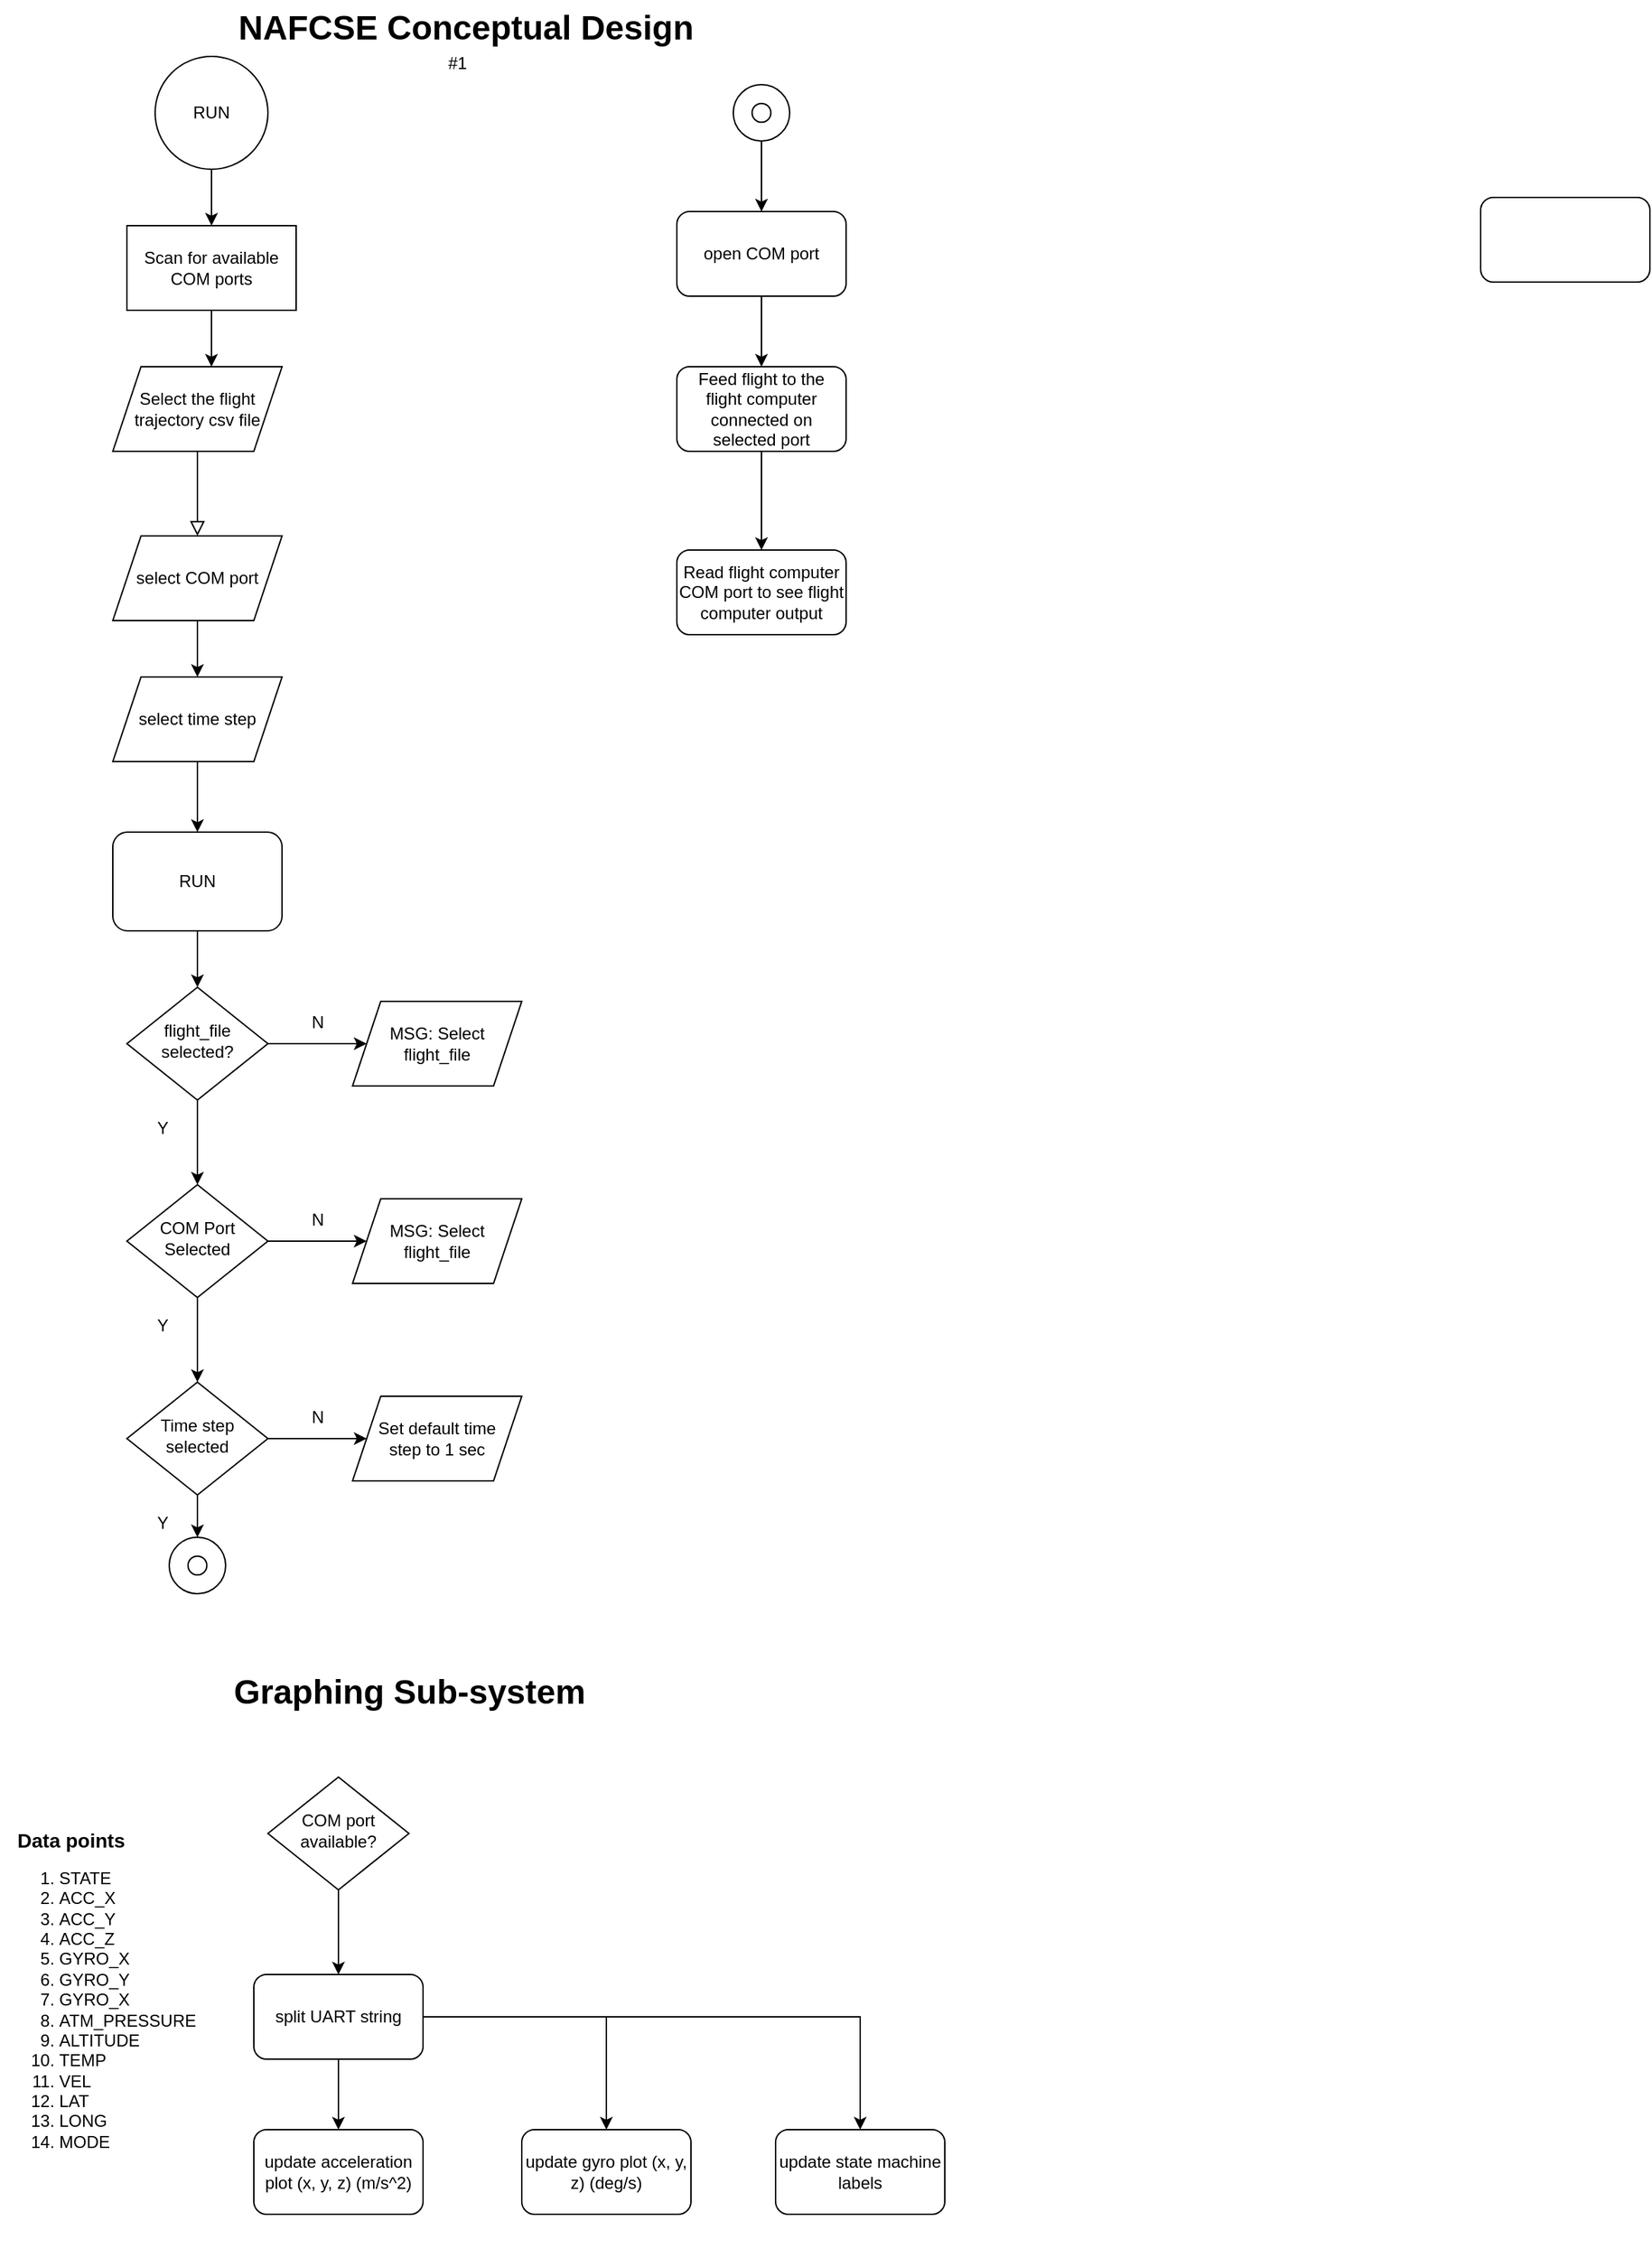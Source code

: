 <mxfile version="23.1.5" type="device">
  <diagram id="C5RBs43oDa-KdzZeNtuy" name="Page-1">
    <mxGraphModel dx="1098" dy="658" grid="1" gridSize="10" guides="1" tooltips="1" connect="1" arrows="1" fold="1" page="1" pageScale="1" pageWidth="827" pageHeight="1169" math="0" shadow="0">
      <root>
        <mxCell id="WIyWlLk6GJQsqaUBKTNV-0" />
        <mxCell id="WIyWlLk6GJQsqaUBKTNV-1" parent="WIyWlLk6GJQsqaUBKTNV-0" />
        <mxCell id="WIyWlLk6GJQsqaUBKTNV-2" value="" style="rounded=0;html=1;jettySize=auto;orthogonalLoop=1;fontSize=11;endArrow=block;endFill=0;endSize=8;strokeWidth=1;shadow=0;labelBackgroundColor=none;edgeStyle=orthogonalEdgeStyle;" parent="WIyWlLk6GJQsqaUBKTNV-1" edge="1">
          <mxGeometry relative="1" as="geometry">
            <mxPoint x="250" y="310" as="sourcePoint" />
            <mxPoint x="250" y="390" as="targetPoint" />
          </mxGeometry>
        </mxCell>
        <mxCell id="ZCOnZHZR5LrN24FwnGlQ-35" style="edgeStyle=orthogonalEdgeStyle;rounded=0;orthogonalLoop=1;jettySize=auto;html=1;" parent="WIyWlLk6GJQsqaUBKTNV-1" source="ZCOnZHZR5LrN24FwnGlQ-0" target="ZCOnZHZR5LrN24FwnGlQ-34" edge="1">
          <mxGeometry relative="1" as="geometry" />
        </mxCell>
        <mxCell id="ZCOnZHZR5LrN24FwnGlQ-0" value="RUN" style="ellipse;whiteSpace=wrap;html=1;aspect=fixed;" parent="WIyWlLk6GJQsqaUBKTNV-1" vertex="1">
          <mxGeometry x="220" y="50" width="80" height="80" as="geometry" />
        </mxCell>
        <mxCell id="ZCOnZHZR5LrN24FwnGlQ-3" style="edgeStyle=orthogonalEdgeStyle;rounded=0;orthogonalLoop=1;jettySize=auto;html=1;entryX=0.5;entryY=0;entryDx=0;entryDy=0;" parent="WIyWlLk6GJQsqaUBKTNV-1" edge="1">
          <mxGeometry relative="1" as="geometry">
            <mxPoint x="250" y="430" as="sourcePoint" />
            <mxPoint x="250" y="490" as="targetPoint" />
          </mxGeometry>
        </mxCell>
        <mxCell id="ZCOnZHZR5LrN24FwnGlQ-10" style="edgeStyle=orthogonalEdgeStyle;rounded=0;orthogonalLoop=1;jettySize=auto;html=1;entryX=0.5;entryY=0;entryDx=0;entryDy=0;" parent="WIyWlLk6GJQsqaUBKTNV-1" source="ZCOnZHZR5LrN24FwnGlQ-4" target="ZCOnZHZR5LrN24FwnGlQ-9" edge="1">
          <mxGeometry relative="1" as="geometry" />
        </mxCell>
        <mxCell id="ZCOnZHZR5LrN24FwnGlQ-4" value="RUN" style="rounded=1;whiteSpace=wrap;html=1;fontSize=12;glass=0;strokeWidth=1;shadow=0;" parent="WIyWlLk6GJQsqaUBKTNV-1" vertex="1">
          <mxGeometry x="190" y="600" width="120" height="70" as="geometry" />
        </mxCell>
        <mxCell id="ZCOnZHZR5LrN24FwnGlQ-5" value="Select the flight trajectory csv file" style="shape=parallelogram;perimeter=parallelogramPerimeter;whiteSpace=wrap;html=1;fixedSize=1;" parent="WIyWlLk6GJQsqaUBKTNV-1" vertex="1">
          <mxGeometry x="190" y="270" width="120" height="60" as="geometry" />
        </mxCell>
        <mxCell id="ZCOnZHZR5LrN24FwnGlQ-6" value="select COM port" style="shape=parallelogram;perimeter=parallelogramPerimeter;whiteSpace=wrap;html=1;fixedSize=1;" parent="WIyWlLk6GJQsqaUBKTNV-1" vertex="1">
          <mxGeometry x="190" y="390" width="120" height="60" as="geometry" />
        </mxCell>
        <mxCell id="ZCOnZHZR5LrN24FwnGlQ-8" style="edgeStyle=orthogonalEdgeStyle;rounded=0;orthogonalLoop=1;jettySize=auto;html=1;entryX=0.5;entryY=0;entryDx=0;entryDy=0;" parent="WIyWlLk6GJQsqaUBKTNV-1" source="ZCOnZHZR5LrN24FwnGlQ-7" target="ZCOnZHZR5LrN24FwnGlQ-4" edge="1">
          <mxGeometry relative="1" as="geometry" />
        </mxCell>
        <mxCell id="ZCOnZHZR5LrN24FwnGlQ-7" value="select time step" style="shape=parallelogram;perimeter=parallelogramPerimeter;whiteSpace=wrap;html=1;fixedSize=1;" parent="WIyWlLk6GJQsqaUBKTNV-1" vertex="1">
          <mxGeometry x="190" y="490" width="120" height="60" as="geometry" />
        </mxCell>
        <mxCell id="ZCOnZHZR5LrN24FwnGlQ-12" style="edgeStyle=orthogonalEdgeStyle;rounded=0;orthogonalLoop=1;jettySize=auto;html=1;" parent="WIyWlLk6GJQsqaUBKTNV-1" source="ZCOnZHZR5LrN24FwnGlQ-9" target="ZCOnZHZR5LrN24FwnGlQ-11" edge="1">
          <mxGeometry relative="1" as="geometry" />
        </mxCell>
        <mxCell id="ZCOnZHZR5LrN24FwnGlQ-14" style="edgeStyle=orthogonalEdgeStyle;rounded=0;orthogonalLoop=1;jettySize=auto;html=1;" parent="WIyWlLk6GJQsqaUBKTNV-1" source="ZCOnZHZR5LrN24FwnGlQ-9" edge="1">
          <mxGeometry relative="1" as="geometry">
            <mxPoint x="250" y="850" as="targetPoint" />
          </mxGeometry>
        </mxCell>
        <mxCell id="ZCOnZHZR5LrN24FwnGlQ-9" value="flight_file selected?" style="rhombus;whiteSpace=wrap;html=1;shadow=0;fontFamily=Helvetica;fontSize=12;align=center;strokeWidth=1;spacing=6;spacingTop=-4;" parent="WIyWlLk6GJQsqaUBKTNV-1" vertex="1">
          <mxGeometry x="200" y="710" width="100" height="80" as="geometry" />
        </mxCell>
        <mxCell id="ZCOnZHZR5LrN24FwnGlQ-11" value="MSG: Select flight_file" style="shape=parallelogram;perimeter=parallelogramPerimeter;whiteSpace=wrap;html=1;fixedSize=1;" parent="WIyWlLk6GJQsqaUBKTNV-1" vertex="1">
          <mxGeometry x="360" y="720" width="120" height="60" as="geometry" />
        </mxCell>
        <mxCell id="ZCOnZHZR5LrN24FwnGlQ-13" value="N" style="text;html=1;align=center;verticalAlign=middle;resizable=0;points=[];autosize=1;strokeColor=none;fillColor=none;" parent="WIyWlLk6GJQsqaUBKTNV-1" vertex="1">
          <mxGeometry x="320" y="720" width="30" height="30" as="geometry" />
        </mxCell>
        <mxCell id="ZCOnZHZR5LrN24FwnGlQ-15" value="Y" style="text;html=1;align=center;verticalAlign=middle;resizable=0;points=[];autosize=1;strokeColor=none;fillColor=none;" parent="WIyWlLk6GJQsqaUBKTNV-1" vertex="1">
          <mxGeometry x="210" y="795" width="30" height="30" as="geometry" />
        </mxCell>
        <mxCell id="ZCOnZHZR5LrN24FwnGlQ-22" style="edgeStyle=orthogonalEdgeStyle;rounded=0;orthogonalLoop=1;jettySize=auto;html=1;" parent="WIyWlLk6GJQsqaUBKTNV-1" source="ZCOnZHZR5LrN24FwnGlQ-24" target="ZCOnZHZR5LrN24FwnGlQ-25" edge="1">
          <mxGeometry relative="1" as="geometry" />
        </mxCell>
        <mxCell id="ZCOnZHZR5LrN24FwnGlQ-23" style="edgeStyle=orthogonalEdgeStyle;rounded=0;orthogonalLoop=1;jettySize=auto;html=1;" parent="WIyWlLk6GJQsqaUBKTNV-1" source="ZCOnZHZR5LrN24FwnGlQ-24" edge="1">
          <mxGeometry relative="1" as="geometry">
            <mxPoint x="250" y="990" as="targetPoint" />
          </mxGeometry>
        </mxCell>
        <mxCell id="ZCOnZHZR5LrN24FwnGlQ-24" value="COM Port Selected" style="rhombus;whiteSpace=wrap;html=1;shadow=0;fontFamily=Helvetica;fontSize=12;align=center;strokeWidth=1;spacing=6;spacingTop=-4;" parent="WIyWlLk6GJQsqaUBKTNV-1" vertex="1">
          <mxGeometry x="200" y="850" width="100" height="80" as="geometry" />
        </mxCell>
        <mxCell id="ZCOnZHZR5LrN24FwnGlQ-25" value="MSG: Select flight_file" style="shape=parallelogram;perimeter=parallelogramPerimeter;whiteSpace=wrap;html=1;fixedSize=1;" parent="WIyWlLk6GJQsqaUBKTNV-1" vertex="1">
          <mxGeometry x="360" y="860" width="120" height="60" as="geometry" />
        </mxCell>
        <mxCell id="ZCOnZHZR5LrN24FwnGlQ-26" value="N" style="text;html=1;align=center;verticalAlign=middle;resizable=0;points=[];autosize=1;strokeColor=none;fillColor=none;" parent="WIyWlLk6GJQsqaUBKTNV-1" vertex="1">
          <mxGeometry x="320" y="860" width="30" height="30" as="geometry" />
        </mxCell>
        <mxCell id="ZCOnZHZR5LrN24FwnGlQ-27" value="Y" style="text;html=1;align=center;verticalAlign=middle;resizable=0;points=[];autosize=1;strokeColor=none;fillColor=none;" parent="WIyWlLk6GJQsqaUBKTNV-1" vertex="1">
          <mxGeometry x="210" y="935" width="30" height="30" as="geometry" />
        </mxCell>
        <mxCell id="ZCOnZHZR5LrN24FwnGlQ-28" style="edgeStyle=orthogonalEdgeStyle;rounded=0;orthogonalLoop=1;jettySize=auto;html=1;" parent="WIyWlLk6GJQsqaUBKTNV-1" source="ZCOnZHZR5LrN24FwnGlQ-30" target="ZCOnZHZR5LrN24FwnGlQ-31" edge="1">
          <mxGeometry relative="1" as="geometry" />
        </mxCell>
        <mxCell id="ZCOnZHZR5LrN24FwnGlQ-29" style="edgeStyle=orthogonalEdgeStyle;rounded=0;orthogonalLoop=1;jettySize=auto;html=1;" parent="WIyWlLk6GJQsqaUBKTNV-1" source="ZCOnZHZR5LrN24FwnGlQ-30" edge="1">
          <mxGeometry relative="1" as="geometry">
            <mxPoint x="250" y="1100" as="targetPoint" />
          </mxGeometry>
        </mxCell>
        <mxCell id="ZCOnZHZR5LrN24FwnGlQ-30" value="Time step selected" style="rhombus;whiteSpace=wrap;html=1;shadow=0;fontFamily=Helvetica;fontSize=12;align=center;strokeWidth=1;spacing=6;spacingTop=-4;" parent="WIyWlLk6GJQsqaUBKTNV-1" vertex="1">
          <mxGeometry x="200" y="990" width="100" height="80" as="geometry" />
        </mxCell>
        <mxCell id="ZCOnZHZR5LrN24FwnGlQ-31" value="Set default time &lt;br&gt;step to 1 sec" style="shape=parallelogram;perimeter=parallelogramPerimeter;whiteSpace=wrap;html=1;fixedSize=1;" parent="WIyWlLk6GJQsqaUBKTNV-1" vertex="1">
          <mxGeometry x="360" y="1000" width="120" height="60" as="geometry" />
        </mxCell>
        <mxCell id="ZCOnZHZR5LrN24FwnGlQ-32" value="N" style="text;html=1;align=center;verticalAlign=middle;resizable=0;points=[];autosize=1;strokeColor=none;fillColor=none;" parent="WIyWlLk6GJQsqaUBKTNV-1" vertex="1">
          <mxGeometry x="320" y="1000" width="30" height="30" as="geometry" />
        </mxCell>
        <mxCell id="ZCOnZHZR5LrN24FwnGlQ-33" value="Y" style="text;html=1;align=center;verticalAlign=middle;resizable=0;points=[];autosize=1;strokeColor=none;fillColor=none;" parent="WIyWlLk6GJQsqaUBKTNV-1" vertex="1">
          <mxGeometry x="210" y="1075" width="30" height="30" as="geometry" />
        </mxCell>
        <mxCell id="ZCOnZHZR5LrN24FwnGlQ-34" value="Scan for available COM ports" style="rounded=0;whiteSpace=wrap;html=1;" parent="WIyWlLk6GJQsqaUBKTNV-1" vertex="1">
          <mxGeometry x="200" y="170" width="120" height="60" as="geometry" />
        </mxCell>
        <mxCell id="ZCOnZHZR5LrN24FwnGlQ-37" style="edgeStyle=orthogonalEdgeStyle;rounded=0;orthogonalLoop=1;jettySize=auto;html=1;entryX=0.583;entryY=0;entryDx=0;entryDy=0;entryPerimeter=0;" parent="WIyWlLk6GJQsqaUBKTNV-1" source="ZCOnZHZR5LrN24FwnGlQ-34" target="ZCOnZHZR5LrN24FwnGlQ-5" edge="1">
          <mxGeometry relative="1" as="geometry" />
        </mxCell>
        <mxCell id="ZCOnZHZR5LrN24FwnGlQ-40" value="" style="group" parent="WIyWlLk6GJQsqaUBKTNV-1" vertex="1" connectable="0">
          <mxGeometry x="230" y="1100" width="40" height="40" as="geometry" />
        </mxCell>
        <mxCell id="ZCOnZHZR5LrN24FwnGlQ-39" value="" style="ellipse;whiteSpace=wrap;html=1;aspect=fixed;" parent="ZCOnZHZR5LrN24FwnGlQ-40" vertex="1">
          <mxGeometry width="40" height="40" as="geometry" />
        </mxCell>
        <mxCell id="ZCOnZHZR5LrN24FwnGlQ-38" value="" style="ellipse;whiteSpace=wrap;html=1;aspect=fixed;" parent="ZCOnZHZR5LrN24FwnGlQ-40" vertex="1">
          <mxGeometry x="13.333" y="13.333" width="13.333" height="13.333" as="geometry" />
        </mxCell>
        <mxCell id="ZCOnZHZR5LrN24FwnGlQ-43" value="" style="group" parent="WIyWlLk6GJQsqaUBKTNV-1" vertex="1" connectable="0">
          <mxGeometry x="630" y="70" width="40" height="40" as="geometry" />
        </mxCell>
        <mxCell id="ZCOnZHZR5LrN24FwnGlQ-44" value="" style="ellipse;whiteSpace=wrap;html=1;aspect=fixed;" parent="ZCOnZHZR5LrN24FwnGlQ-43" vertex="1">
          <mxGeometry width="40" height="40" as="geometry" />
        </mxCell>
        <mxCell id="ZCOnZHZR5LrN24FwnGlQ-45" value="" style="ellipse;whiteSpace=wrap;html=1;aspect=fixed;" parent="ZCOnZHZR5LrN24FwnGlQ-43" vertex="1">
          <mxGeometry x="13.333" y="13.333" width="13.333" height="13.333" as="geometry" />
        </mxCell>
        <mxCell id="ZCOnZHZR5LrN24FwnGlQ-52" style="edgeStyle=orthogonalEdgeStyle;rounded=0;orthogonalLoop=1;jettySize=auto;html=1;entryX=0.5;entryY=0;entryDx=0;entryDy=0;" parent="WIyWlLk6GJQsqaUBKTNV-1" source="ZCOnZHZR5LrN24FwnGlQ-49" target="ZCOnZHZR5LrN24FwnGlQ-51" edge="1">
          <mxGeometry relative="1" as="geometry" />
        </mxCell>
        <mxCell id="ZCOnZHZR5LrN24FwnGlQ-49" value="open COM port" style="rounded=1;whiteSpace=wrap;html=1;" parent="WIyWlLk6GJQsqaUBKTNV-1" vertex="1">
          <mxGeometry x="590" y="160" width="120" height="60" as="geometry" />
        </mxCell>
        <mxCell id="ZCOnZHZR5LrN24FwnGlQ-50" style="edgeStyle=orthogonalEdgeStyle;rounded=0;orthogonalLoop=1;jettySize=auto;html=1;entryX=0.5;entryY=0;entryDx=0;entryDy=0;" parent="WIyWlLk6GJQsqaUBKTNV-1" source="ZCOnZHZR5LrN24FwnGlQ-44" target="ZCOnZHZR5LrN24FwnGlQ-49" edge="1">
          <mxGeometry relative="1" as="geometry" />
        </mxCell>
        <mxCell id="ZCOnZHZR5LrN24FwnGlQ-54" style="edgeStyle=orthogonalEdgeStyle;rounded=0;orthogonalLoop=1;jettySize=auto;html=1;" parent="WIyWlLk6GJQsqaUBKTNV-1" source="ZCOnZHZR5LrN24FwnGlQ-51" target="ZCOnZHZR5LrN24FwnGlQ-53" edge="1">
          <mxGeometry relative="1" as="geometry" />
        </mxCell>
        <mxCell id="ZCOnZHZR5LrN24FwnGlQ-51" value="Feed flight to the flight computer connected on selected port" style="rounded=1;whiteSpace=wrap;html=1;" parent="WIyWlLk6GJQsqaUBKTNV-1" vertex="1">
          <mxGeometry x="590" y="270" width="120" height="60" as="geometry" />
        </mxCell>
        <mxCell id="ZCOnZHZR5LrN24FwnGlQ-53" value="Read flight computer COM port to see flight computer output" style="rounded=1;whiteSpace=wrap;html=1;" parent="WIyWlLk6GJQsqaUBKTNV-1" vertex="1">
          <mxGeometry x="590" y="400" width="120" height="60" as="geometry" />
        </mxCell>
        <mxCell id="ZCOnZHZR5LrN24FwnGlQ-55" value="NAFCSE Conceptual Design" style="text;strokeColor=none;fillColor=none;html=1;fontSize=24;fontStyle=1;verticalAlign=middle;align=center;" parent="WIyWlLk6GJQsqaUBKTNV-1" vertex="1">
          <mxGeometry x="390" y="10" width="100" height="40" as="geometry" />
        </mxCell>
        <mxCell id="ZCOnZHZR5LrN24FwnGlQ-56" value="#1" style="text;html=1;align=center;verticalAlign=middle;resizable=0;points=[];autosize=1;strokeColor=none;fillColor=none;" parent="WIyWlLk6GJQsqaUBKTNV-1" vertex="1">
          <mxGeometry x="414" y="40" width="40" height="30" as="geometry" />
        </mxCell>
        <mxCell id="ZCOnZHZR5LrN24FwnGlQ-57" value="Graphing Sub-system" style="text;strokeColor=none;fillColor=none;html=1;fontSize=24;fontStyle=1;verticalAlign=middle;align=center;" parent="WIyWlLk6GJQsqaUBKTNV-1" vertex="1">
          <mxGeometry x="350" y="1190" width="100" height="40" as="geometry" />
        </mxCell>
        <mxCell id="ZCOnZHZR5LrN24FwnGlQ-61" style="edgeStyle=orthogonalEdgeStyle;rounded=0;orthogonalLoop=1;jettySize=auto;html=1;" parent="WIyWlLk6GJQsqaUBKTNV-1" source="ZCOnZHZR5LrN24FwnGlQ-59" edge="1">
          <mxGeometry relative="1" as="geometry">
            <mxPoint x="350" y="1410" as="targetPoint" />
          </mxGeometry>
        </mxCell>
        <mxCell id="ZCOnZHZR5LrN24FwnGlQ-59" value="COM port available?" style="rhombus;whiteSpace=wrap;html=1;shadow=0;fontFamily=Helvetica;fontSize=12;align=center;strokeWidth=1;spacing=6;spacingTop=-4;" parent="WIyWlLk6GJQsqaUBKTNV-1" vertex="1">
          <mxGeometry x="300" y="1270" width="100" height="80" as="geometry" />
        </mxCell>
        <mxCell id="ZCOnZHZR5LrN24FwnGlQ-64" style="edgeStyle=orthogonalEdgeStyle;rounded=0;orthogonalLoop=1;jettySize=auto;html=1;entryX=0.5;entryY=0;entryDx=0;entryDy=0;" parent="WIyWlLk6GJQsqaUBKTNV-1" source="ZCOnZHZR5LrN24FwnGlQ-62" target="ZCOnZHZR5LrN24FwnGlQ-63" edge="1">
          <mxGeometry relative="1" as="geometry" />
        </mxCell>
        <mxCell id="ZCOnZHZR5LrN24FwnGlQ-66" style="edgeStyle=orthogonalEdgeStyle;rounded=0;orthogonalLoop=1;jettySize=auto;html=1;" parent="WIyWlLk6GJQsqaUBKTNV-1" source="ZCOnZHZR5LrN24FwnGlQ-62" target="ZCOnZHZR5LrN24FwnGlQ-65" edge="1">
          <mxGeometry relative="1" as="geometry" />
        </mxCell>
        <mxCell id="ZCOnZHZR5LrN24FwnGlQ-68" style="edgeStyle=orthogonalEdgeStyle;rounded=0;orthogonalLoop=1;jettySize=auto;html=1;entryX=0.5;entryY=0;entryDx=0;entryDy=0;" parent="WIyWlLk6GJQsqaUBKTNV-1" source="ZCOnZHZR5LrN24FwnGlQ-62" target="ZCOnZHZR5LrN24FwnGlQ-67" edge="1">
          <mxGeometry relative="1" as="geometry" />
        </mxCell>
        <mxCell id="ZCOnZHZR5LrN24FwnGlQ-62" value="split UART string" style="rounded=1;whiteSpace=wrap;html=1;" parent="WIyWlLk6GJQsqaUBKTNV-1" vertex="1">
          <mxGeometry x="290" y="1410" width="120" height="60" as="geometry" />
        </mxCell>
        <mxCell id="ZCOnZHZR5LrN24FwnGlQ-63" value="update acceleration plot (x, y, z) (m/s^2)" style="rounded=1;whiteSpace=wrap;html=1;" parent="WIyWlLk6GJQsqaUBKTNV-1" vertex="1">
          <mxGeometry x="290" y="1520" width="120" height="60" as="geometry" />
        </mxCell>
        <mxCell id="ZCOnZHZR5LrN24FwnGlQ-65" value="update gyro plot (x, y, z) (deg/s)" style="rounded=1;whiteSpace=wrap;html=1;" parent="WIyWlLk6GJQsqaUBKTNV-1" vertex="1">
          <mxGeometry x="480" y="1520" width="120" height="60" as="geometry" />
        </mxCell>
        <mxCell id="ZCOnZHZR5LrN24FwnGlQ-67" value="update state machine labels" style="rounded=1;whiteSpace=wrap;html=1;" parent="WIyWlLk6GJQsqaUBKTNV-1" vertex="1">
          <mxGeometry x="660" y="1520" width="120" height="60" as="geometry" />
        </mxCell>
        <mxCell id="ZCOnZHZR5LrN24FwnGlQ-83" value="&lt;ol&gt;&lt;li style=&quot;border-color: var(--border-color);&quot;&gt;STATE&lt;/li&gt;&lt;li style=&quot;border-color: var(--border-color);&quot;&gt;&lt;span style=&quot;background-color: initial;&quot;&gt;ACC_X&lt;/span&gt;&lt;/li&gt;&lt;li style=&quot;border-color: var(--border-color);&quot;&gt;ACC_Y&lt;/li&gt;&lt;li style=&quot;border-color: var(--border-color);&quot;&gt;ACC_Z&lt;/li&gt;&lt;li style=&quot;border-color: var(--border-color);&quot;&gt;GYRO_X&lt;/li&gt;&lt;li style=&quot;border-color: var(--border-color);&quot;&gt;GYRO_Y&lt;/li&gt;&lt;li style=&quot;border-color: var(--border-color);&quot;&gt;GYRO_X&lt;/li&gt;&lt;li style=&quot;border-color: var(--border-color);&quot;&gt;ATM_PRESSURE&lt;/li&gt;&lt;li style=&quot;border-color: var(--border-color);&quot;&gt;ALTITUDE&lt;/li&gt;&lt;li style=&quot;border-color: var(--border-color);&quot;&gt;TEMP&lt;/li&gt;&lt;li style=&quot;border-color: var(--border-color);&quot;&gt;VEL&lt;/li&gt;&lt;li style=&quot;border-color: var(--border-color);&quot;&gt;LAT&lt;/li&gt;&lt;li style=&quot;border-color: var(--border-color);&quot;&gt;LONG&lt;/li&gt;&lt;li style=&quot;border-color: var(--border-color);&quot;&gt;MODE&lt;/li&gt;&lt;/ol&gt;" style="text;strokeColor=none;fillColor=none;html=1;whiteSpace=wrap;verticalAlign=middle;overflow=hidden;" parent="WIyWlLk6GJQsqaUBKTNV-1" vertex="1">
          <mxGeometry x="110" y="1260" width="150" height="350" as="geometry" />
        </mxCell>
        <mxCell id="ZCOnZHZR5LrN24FwnGlQ-84" value="&lt;b&gt;&lt;font style=&quot;font-size: 14px;&quot;&gt;Data points&lt;/font&gt;&lt;/b&gt;" style="text;html=1;align=center;verticalAlign=middle;resizable=0;points=[];autosize=1;strokeColor=none;fillColor=none;" parent="WIyWlLk6GJQsqaUBKTNV-1" vertex="1">
          <mxGeometry x="110" y="1300" width="100" height="30" as="geometry" />
        </mxCell>
        <mxCell id="NxdBke05NT6qZF3fEWRk-0" value="" style="rounded=1;whiteSpace=wrap;html=1;" vertex="1" parent="WIyWlLk6GJQsqaUBKTNV-1">
          <mxGeometry x="1160" y="150" width="120" height="60" as="geometry" />
        </mxCell>
      </root>
    </mxGraphModel>
  </diagram>
</mxfile>
